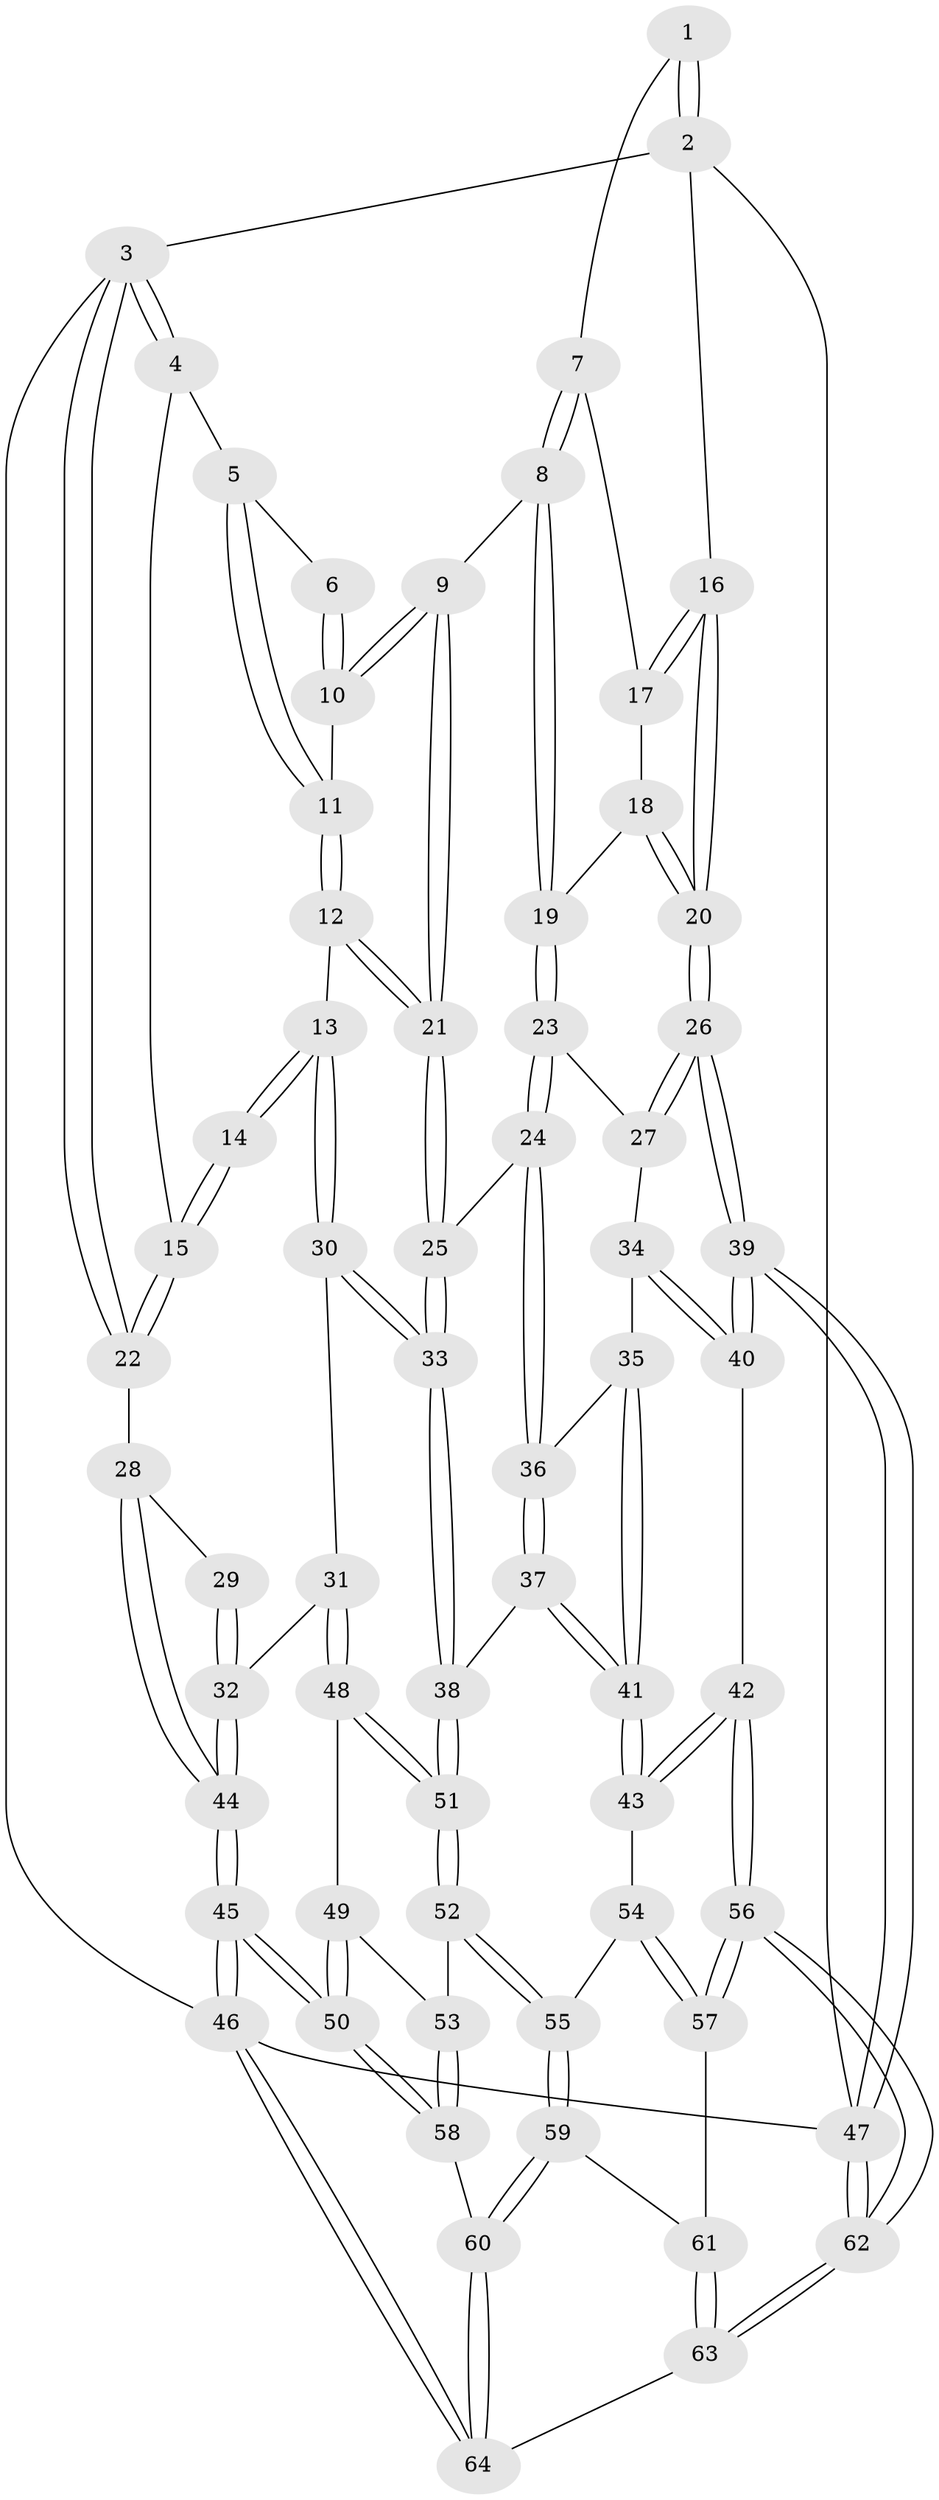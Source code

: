 // Generated by graph-tools (version 1.1) at 2025/11/02/27/25 16:11:57]
// undirected, 64 vertices, 157 edges
graph export_dot {
graph [start="1"]
  node [color=gray90,style=filled];
  1 [pos="+0.9332180097411347+0"];
  2 [pos="+1+0"];
  3 [pos="+0+0"];
  4 [pos="+0.1013487460983384+0"];
  5 [pos="+0.4082051838951718+0"];
  6 [pos="+0.8159195007185386+0"];
  7 [pos="+0.7999365108304389+0.08810988973778777"];
  8 [pos="+0.7328806552705872+0.14700892140439484"];
  9 [pos="+0.6901571744168915+0.12488526762549057"];
  10 [pos="+0.6871429359958907+0.11869472065115637"];
  11 [pos="+0.40795655392562874+0"];
  12 [pos="+0.35654437158691915+0.11913116174932945"];
  13 [pos="+0.27620945294083754+0.18401680168811568"];
  14 [pos="+0.21103648109828335+0.18149090660040829"];
  15 [pos="+0.1368731461748541+0.12543865140731325"];
  16 [pos="+1+0"];
  17 [pos="+0.8662075745081068+0.10680417472083518"];
  18 [pos="+0.851992592801566+0.1554312818238669"];
  19 [pos="+0.7654475245264699+0.20190173945108322"];
  20 [pos="+1+0.26658743150226943"];
  21 [pos="+0.5328337188736537+0.26407364679679085"];
  22 [pos="+0+0"];
  23 [pos="+0.7801545674530611+0.26268745388823006"];
  24 [pos="+0.5968700527725433+0.3057531699617171"];
  25 [pos="+0.5344334226911037+0.26779681913880665"];
  26 [pos="+1+0.31758657371428917"];
  27 [pos="+0.7950796361027299+0.2786116272435473"];
  28 [pos="+0+0.20941509918675297"];
  29 [pos="+0.1817362692190093+0.19961907029995862"];
  30 [pos="+0.2787254732026487+0.3809277616194126"];
  31 [pos="+0.09099656694658191+0.5018880753055319"];
  32 [pos="+0+0.43105611349090045"];
  33 [pos="+0.42765544856485976+0.5090657871083333"];
  34 [pos="+0.7556053352465647+0.40586858662832265"];
  35 [pos="+0.7162604588610543+0.41883333258064415"];
  36 [pos="+0.6368735979238109+0.39099228006136993"];
  37 [pos="+0.5155262012563391+0.5668632219135424"];
  38 [pos="+0.4495869444714423+0.565795764300336"];
  39 [pos="+1+0.6208039241197747"];
  40 [pos="+1+0.6416290931385814"];
  41 [pos="+0.6561320930403037+0.6166616745171574"];
  42 [pos="+0.8361776451094809+0.7217174814062772"];
  43 [pos="+0.7334063566070242+0.6776202754568045"];
  44 [pos="+0+0.4204478607568714"];
  45 [pos="+0+1"];
  46 [pos="+0+1"];
  47 [pos="+1+1"];
  48 [pos="+0.1268802702519202+0.5780611839603557"];
  49 [pos="+0.10795163473032862+0.6195583897995293"];
  50 [pos="+0+1"];
  51 [pos="+0.36005507418360394+0.6939973219434591"];
  52 [pos="+0.35850613510053647+0.7342377078433259"];
  53 [pos="+0.1393245696451883+0.8120290368196008"];
  54 [pos="+0.5253475618374456+0.8073518777223195"];
  55 [pos="+0.37384713275746645+0.7710555747501885"];
  56 [pos="+0.7442121462255109+0.9675047887138489"];
  57 [pos="+0.6027671284856334+0.8962077259339625"];
  58 [pos="+0.006899115067009933+0.9287682973686218"];
  59 [pos="+0.3661726579541487+0.9115951091403238"];
  60 [pos="+0.36370916958359484+0.9220507523155977"];
  61 [pos="+0.5363099648590237+0.9173685684321485"];
  62 [pos="+0.7499210347758429+1"];
  63 [pos="+0.46239172942192025+1"];
  64 [pos="+0.39070512658926054+1"];
  1 -- 2;
  1 -- 2;
  1 -- 7;
  2 -- 3;
  2 -- 16;
  2 -- 47;
  3 -- 4;
  3 -- 4;
  3 -- 22;
  3 -- 22;
  3 -- 46;
  4 -- 5;
  4 -- 15;
  5 -- 6;
  5 -- 11;
  5 -- 11;
  6 -- 10;
  6 -- 10;
  7 -- 8;
  7 -- 8;
  7 -- 17;
  8 -- 9;
  8 -- 19;
  8 -- 19;
  9 -- 10;
  9 -- 10;
  9 -- 21;
  9 -- 21;
  10 -- 11;
  11 -- 12;
  11 -- 12;
  12 -- 13;
  12 -- 21;
  12 -- 21;
  13 -- 14;
  13 -- 14;
  13 -- 30;
  13 -- 30;
  14 -- 15;
  14 -- 15;
  15 -- 22;
  15 -- 22;
  16 -- 17;
  16 -- 17;
  16 -- 20;
  16 -- 20;
  17 -- 18;
  18 -- 19;
  18 -- 20;
  18 -- 20;
  19 -- 23;
  19 -- 23;
  20 -- 26;
  20 -- 26;
  21 -- 25;
  21 -- 25;
  22 -- 28;
  23 -- 24;
  23 -- 24;
  23 -- 27;
  24 -- 25;
  24 -- 36;
  24 -- 36;
  25 -- 33;
  25 -- 33;
  26 -- 27;
  26 -- 27;
  26 -- 39;
  26 -- 39;
  27 -- 34;
  28 -- 29;
  28 -- 44;
  28 -- 44;
  29 -- 32;
  29 -- 32;
  30 -- 31;
  30 -- 33;
  30 -- 33;
  31 -- 32;
  31 -- 48;
  31 -- 48;
  32 -- 44;
  32 -- 44;
  33 -- 38;
  33 -- 38;
  34 -- 35;
  34 -- 40;
  34 -- 40;
  35 -- 36;
  35 -- 41;
  35 -- 41;
  36 -- 37;
  36 -- 37;
  37 -- 38;
  37 -- 41;
  37 -- 41;
  38 -- 51;
  38 -- 51;
  39 -- 40;
  39 -- 40;
  39 -- 47;
  39 -- 47;
  40 -- 42;
  41 -- 43;
  41 -- 43;
  42 -- 43;
  42 -- 43;
  42 -- 56;
  42 -- 56;
  43 -- 54;
  44 -- 45;
  44 -- 45;
  45 -- 46;
  45 -- 46;
  45 -- 50;
  45 -- 50;
  46 -- 64;
  46 -- 64;
  46 -- 47;
  47 -- 62;
  47 -- 62;
  48 -- 49;
  48 -- 51;
  48 -- 51;
  49 -- 50;
  49 -- 50;
  49 -- 53;
  50 -- 58;
  50 -- 58;
  51 -- 52;
  51 -- 52;
  52 -- 53;
  52 -- 55;
  52 -- 55;
  53 -- 58;
  53 -- 58;
  54 -- 55;
  54 -- 57;
  54 -- 57;
  55 -- 59;
  55 -- 59;
  56 -- 57;
  56 -- 57;
  56 -- 62;
  56 -- 62;
  57 -- 61;
  58 -- 60;
  59 -- 60;
  59 -- 60;
  59 -- 61;
  60 -- 64;
  60 -- 64;
  61 -- 63;
  61 -- 63;
  62 -- 63;
  62 -- 63;
  63 -- 64;
}
